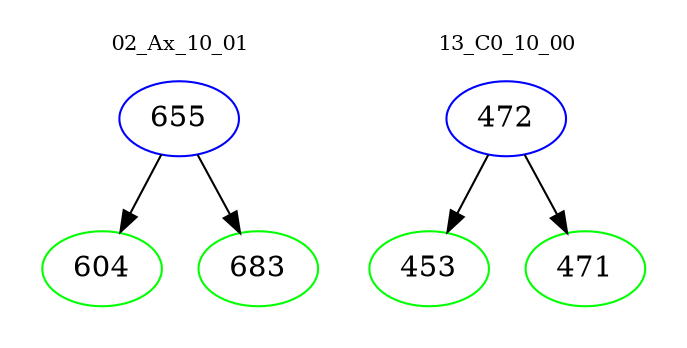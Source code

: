 digraph{
subgraph cluster_0 {
color = white
label = "02_Ax_10_01";
fontsize=10;
T0_655 [label="655", color="blue"]
T0_655 -> T0_604 [color="black"]
T0_604 [label="604", color="green"]
T0_655 -> T0_683 [color="black"]
T0_683 [label="683", color="green"]
}
subgraph cluster_1 {
color = white
label = "13_C0_10_00";
fontsize=10;
T1_472 [label="472", color="blue"]
T1_472 -> T1_453 [color="black"]
T1_453 [label="453", color="green"]
T1_472 -> T1_471 [color="black"]
T1_471 [label="471", color="green"]
}
}
